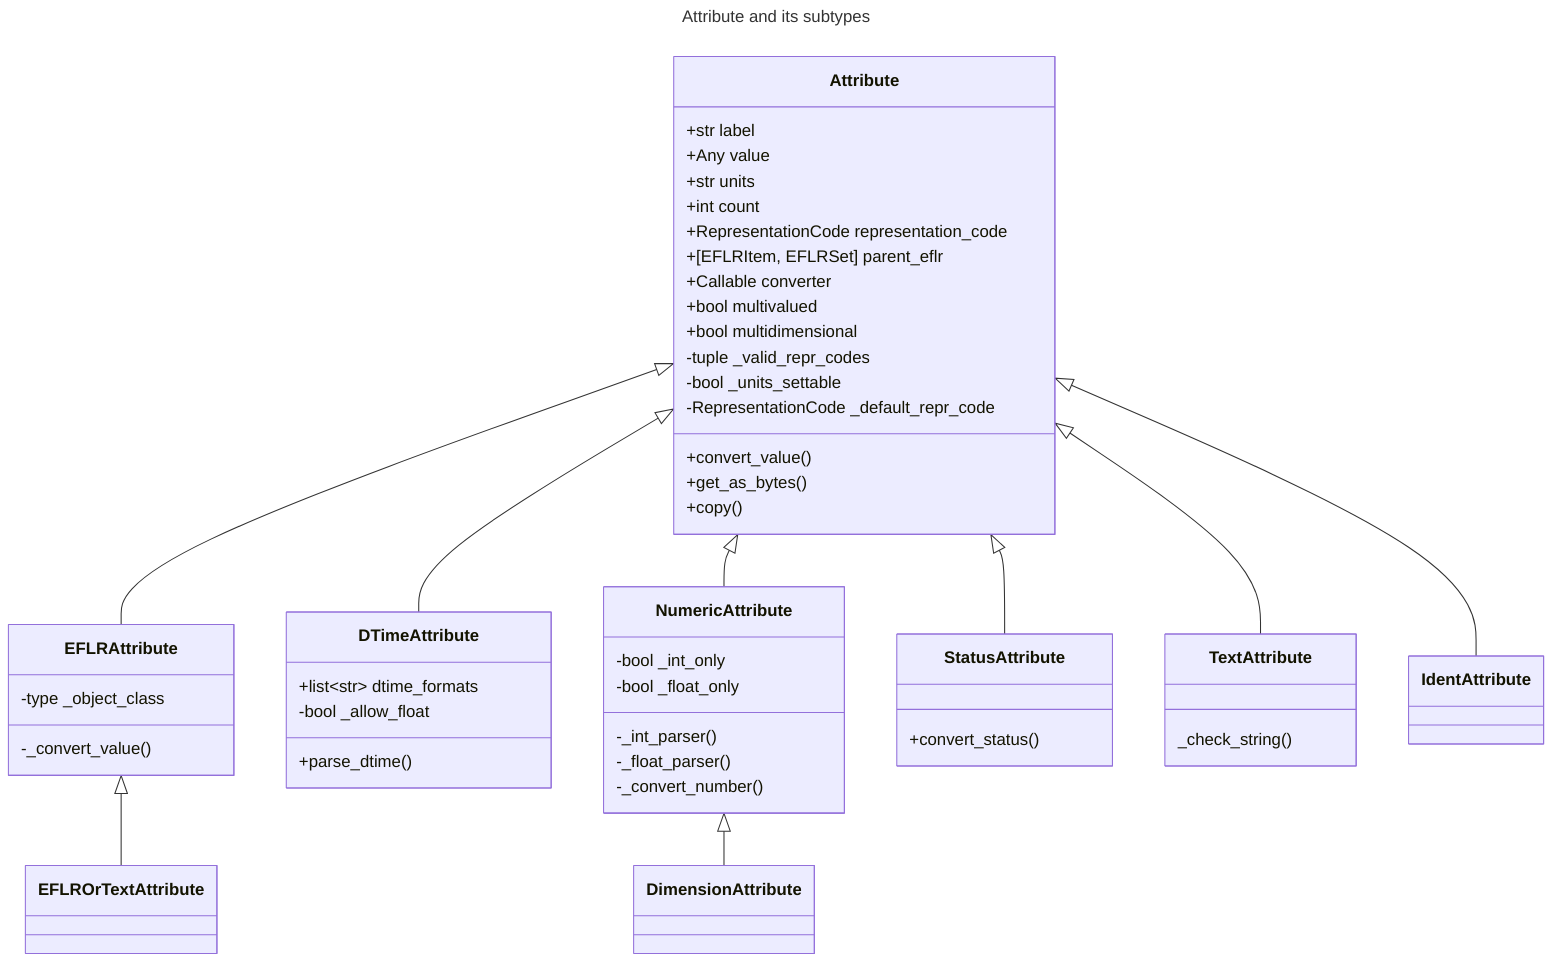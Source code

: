 ---
title: Attribute and its subtypes
---
classDiagram
    Attribute <|-- EFLRAttribute
    EFLRAttribute <|-- EFLROrTextAttribute
    Attribute <|-- DTimeAttribute
    Attribute <|-- NumericAttribute
    NumericAttribute <|-- DimensionAttribute
    Attribute <|-- StatusAttribute
    Attribute <|-- TextAttribute
    Attribute <|-- IdentAttribute


    class Attribute{
        +str label
        +Any value
        +str units
        +int count
        +RepresentationCode representation_code
        +[EFLRItem, EFLRSet] parent_eflr
        +Callable converter
        +bool multivalued
        +bool multidimensional
        -tuple _valid_repr_codes
        -bool _units_settable
        -RepresentationCode _default_repr_code

        +convert_value()
        +get_as_bytes()
        +copy()
    }

    class EFLRAttribute{
        -type _object_class

        -_convert_value()
    }

    class DTimeAttribute{
        +list~str~ dtime_formats
        -bool _allow_float

        +parse_dtime()
    }

    class NumericAttribute{
        -bool _int_only
        -bool _float_only

        -_int_parser()
        -_float_parser()
        -_convert_number()
    }

    class StatusAttribute{
        +convert_status()
    }

    class TextAttribute{
        _check_string()
    }

    class IdentAttribute{

    }